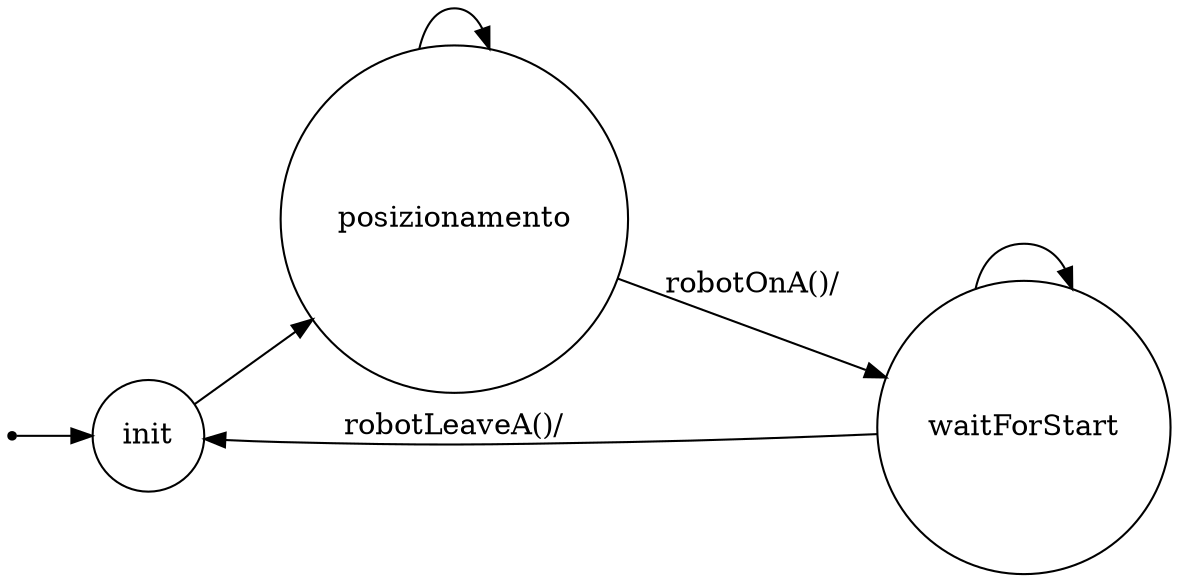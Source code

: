 /*
*
* A GraphViz DOT FSM description 
* Please use a GraphViz visualizer (like http://www.webgraphviz.com)
* 
* Generated by AM,NC,RM
*  
*/
 
digraph finite_state_machine {
  	rankdir=LR;
  	size="8,5"
  	node [shape = point]; iniziale;
  	node [shape = doublecircle]; 
  	node [shape = circle];
  	iniziale -> init [label = ""];
  	
  	
  	init -> posizionamento [ label = ""];
  	
  	posizionamento -> posizionamento [ label = ""];
  	posizionamento -> waitForStart [ label = "robotOnA()/"];
  	
  	waitForStart -> waitForStart [ label = ""];
  	waitForStart -> init [ label = "robotLeaveA()/"];
}